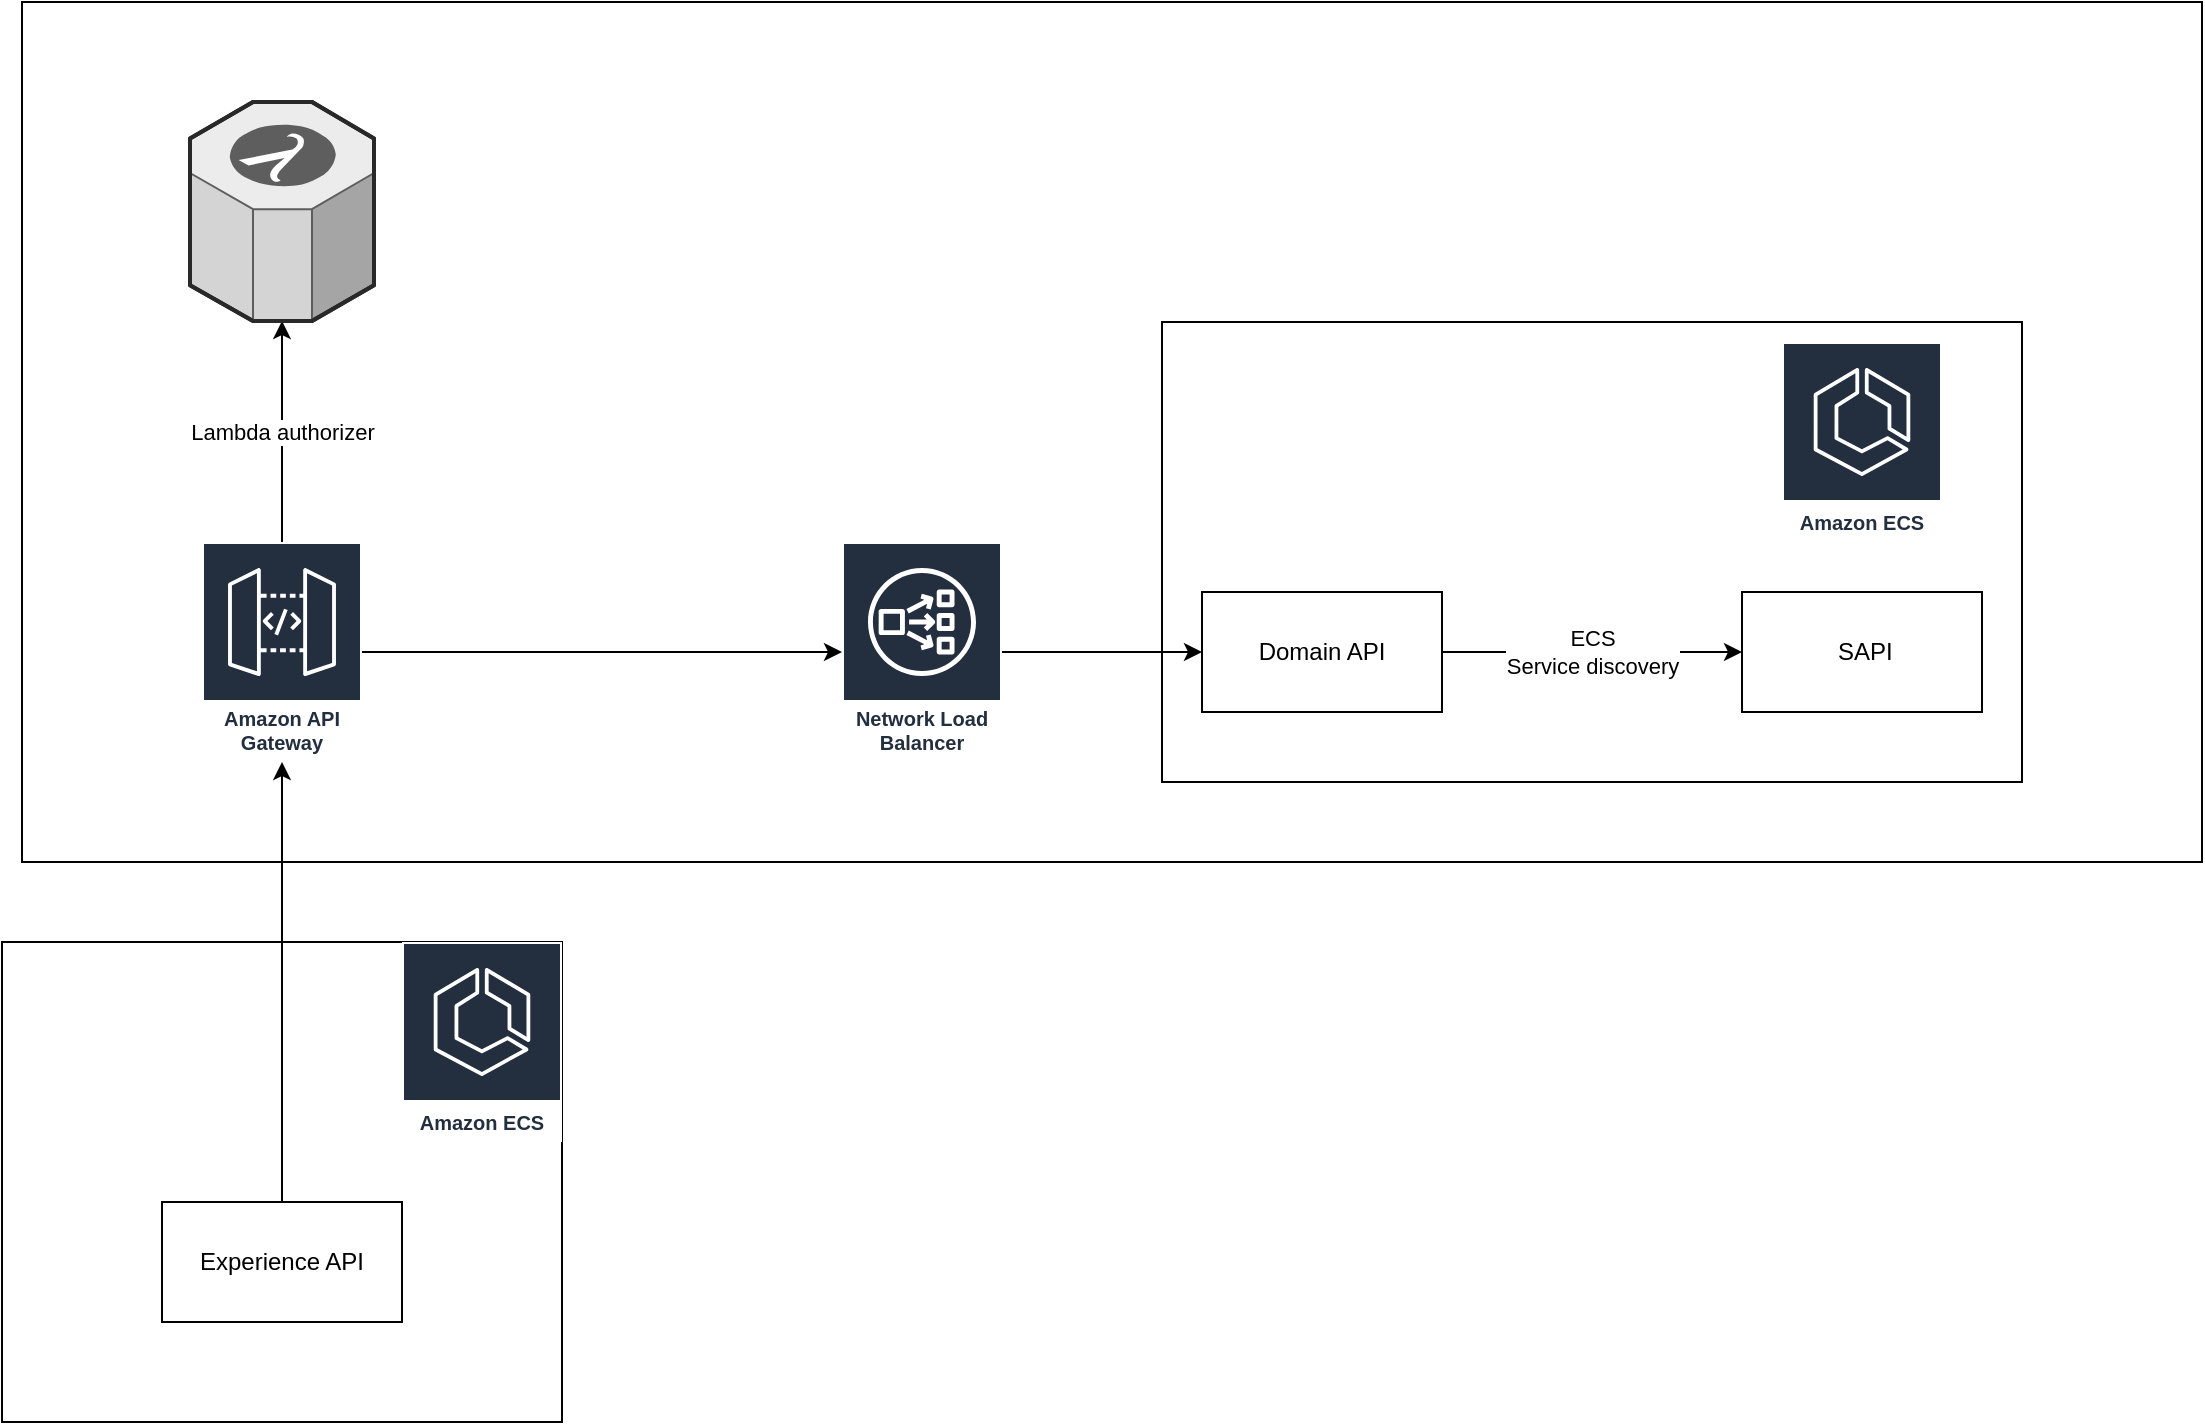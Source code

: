 <mxfile version="14.8.6" type="github">
  <diagram id="H0Mi5hwWkKQ8ShPoYodS" name="Page-1">
    <mxGraphModel dx="2044" dy="2105" grid="1" gridSize="10" guides="1" tooltips="1" connect="1" arrows="1" fold="1" page="1" pageScale="1" pageWidth="827" pageHeight="1169" math="0" shadow="0">
      <root>
        <mxCell id="0" />
        <mxCell id="1" parent="0" />
        <mxCell id="G8hzo4sFn4AmgjtlCouS-1" value="" style="rounded=0;whiteSpace=wrap;html=1;" vertex="1" parent="1">
          <mxGeometry x="80" y="80" width="280" height="240" as="geometry" />
        </mxCell>
        <mxCell id="G8hzo4sFn4AmgjtlCouS-26" value="" style="rounded=0;whiteSpace=wrap;html=1;" vertex="1" parent="1">
          <mxGeometry x="90" y="-390" width="1090" height="430" as="geometry" />
        </mxCell>
        <mxCell id="G8hzo4sFn4AmgjtlCouS-12" style="edgeStyle=orthogonalEdgeStyle;rounded=0;orthogonalLoop=1;jettySize=auto;html=1;" edge="1" parent="1" source="G8hzo4sFn4AmgjtlCouS-3" target="G8hzo4sFn4AmgjtlCouS-9">
          <mxGeometry relative="1" as="geometry" />
        </mxCell>
        <mxCell id="G8hzo4sFn4AmgjtlCouS-3" value="Experience API" style="rounded=0;whiteSpace=wrap;html=1;" vertex="1" parent="1">
          <mxGeometry x="160" y="210" width="120" height="60" as="geometry" />
        </mxCell>
        <mxCell id="G8hzo4sFn4AmgjtlCouS-4" value="" style="rounded=0;whiteSpace=wrap;html=1;" vertex="1" parent="1">
          <mxGeometry x="660" y="-230" width="430" height="230" as="geometry" />
        </mxCell>
        <mxCell id="G8hzo4sFn4AmgjtlCouS-16" value="ECS&lt;br&gt;Service discovery" style="edgeStyle=orthogonalEdgeStyle;rounded=0;orthogonalLoop=1;jettySize=auto;html=1;entryX=0;entryY=0.5;entryDx=0;entryDy=0;" edge="1" parent="1" source="G8hzo4sFn4AmgjtlCouS-6" target="G8hzo4sFn4AmgjtlCouS-7">
          <mxGeometry relative="1" as="geometry" />
        </mxCell>
        <mxCell id="G8hzo4sFn4AmgjtlCouS-6" value="Domain API" style="rounded=0;whiteSpace=wrap;html=1;" vertex="1" parent="1">
          <mxGeometry x="680" y="-95" width="120" height="60" as="geometry" />
        </mxCell>
        <mxCell id="G8hzo4sFn4AmgjtlCouS-7" value="&amp;nbsp;SAPI" style="rounded=0;whiteSpace=wrap;html=1;" vertex="1" parent="1">
          <mxGeometry x="950" y="-95" width="120" height="60" as="geometry" />
        </mxCell>
        <mxCell id="G8hzo4sFn4AmgjtlCouS-8" value="Amazon ECS" style="outlineConnect=0;fontColor=#232F3E;gradientColor=none;strokeColor=#ffffff;fillColor=#232F3E;dashed=0;verticalLabelPosition=middle;verticalAlign=bottom;align=center;html=1;whiteSpace=wrap;fontSize=10;fontStyle=1;spacing=3;shape=mxgraph.aws4.productIcon;prIcon=mxgraph.aws4.ecs;" vertex="1" parent="1">
          <mxGeometry x="970" y="-220" width="80" height="100" as="geometry" />
        </mxCell>
        <mxCell id="G8hzo4sFn4AmgjtlCouS-13" style="edgeStyle=orthogonalEdgeStyle;rounded=0;orthogonalLoop=1;jettySize=auto;html=1;" edge="1" parent="1" source="G8hzo4sFn4AmgjtlCouS-9" target="G8hzo4sFn4AmgjtlCouS-11">
          <mxGeometry relative="1" as="geometry" />
        </mxCell>
        <mxCell id="G8hzo4sFn4AmgjtlCouS-21" value="Lambda authorizer" style="edgeStyle=orthogonalEdgeStyle;rounded=0;orthogonalLoop=1;jettySize=auto;html=1;" edge="1" parent="1" source="G8hzo4sFn4AmgjtlCouS-9" target="G8hzo4sFn4AmgjtlCouS-20">
          <mxGeometry relative="1" as="geometry" />
        </mxCell>
        <mxCell id="G8hzo4sFn4AmgjtlCouS-9" value="Amazon API Gateway" style="outlineConnect=0;fontColor=#232F3E;gradientColor=none;strokeColor=#ffffff;fillColor=#232F3E;dashed=0;verticalLabelPosition=middle;verticalAlign=bottom;align=center;html=1;whiteSpace=wrap;fontSize=10;fontStyle=1;spacing=3;shape=mxgraph.aws4.productIcon;prIcon=mxgraph.aws4.api_gateway;" vertex="1" parent="1">
          <mxGeometry x="180" y="-120" width="80" height="110" as="geometry" />
        </mxCell>
        <mxCell id="G8hzo4sFn4AmgjtlCouS-24" style="edgeStyle=orthogonalEdgeStyle;rounded=0;orthogonalLoop=1;jettySize=auto;html=1;entryX=0;entryY=0.5;entryDx=0;entryDy=0;" edge="1" parent="1" source="G8hzo4sFn4AmgjtlCouS-11" target="G8hzo4sFn4AmgjtlCouS-6">
          <mxGeometry relative="1" as="geometry" />
        </mxCell>
        <mxCell id="G8hzo4sFn4AmgjtlCouS-11" value="Network Load Balancer" style="outlineConnect=0;fontColor=#232F3E;gradientColor=none;strokeColor=#ffffff;fillColor=#232F3E;dashed=0;verticalLabelPosition=middle;verticalAlign=bottom;align=center;html=1;whiteSpace=wrap;fontSize=10;fontStyle=1;spacing=3;shape=mxgraph.aws4.productIcon;prIcon=mxgraph.aws4.network_load_balancer;" vertex="1" parent="1">
          <mxGeometry x="500" y="-120" width="80" height="110" as="geometry" />
        </mxCell>
        <mxCell id="G8hzo4sFn4AmgjtlCouS-15" value="Amazon ECS" style="outlineConnect=0;fontColor=#232F3E;gradientColor=none;strokeColor=#ffffff;fillColor=#232F3E;dashed=0;verticalLabelPosition=middle;verticalAlign=bottom;align=center;html=1;whiteSpace=wrap;fontSize=10;fontStyle=1;spacing=3;shape=mxgraph.aws4.productIcon;prIcon=mxgraph.aws4.ecs;" vertex="1" parent="1">
          <mxGeometry x="280" y="80" width="80" height="100" as="geometry" />
        </mxCell>
        <mxCell id="G8hzo4sFn4AmgjtlCouS-20" value="" style="verticalLabelPosition=bottom;html=1;verticalAlign=top;strokeWidth=1;align=center;outlineConnect=0;dashed=0;outlineConnect=0;shape=mxgraph.aws3d.lambda;fillColor=#ECECEC;strokeColor=#5E5E5E;aspect=fixed;" vertex="1" parent="1">
          <mxGeometry x="174" y="-340" width="92" height="109.5" as="geometry" />
        </mxCell>
      </root>
    </mxGraphModel>
  </diagram>
</mxfile>
